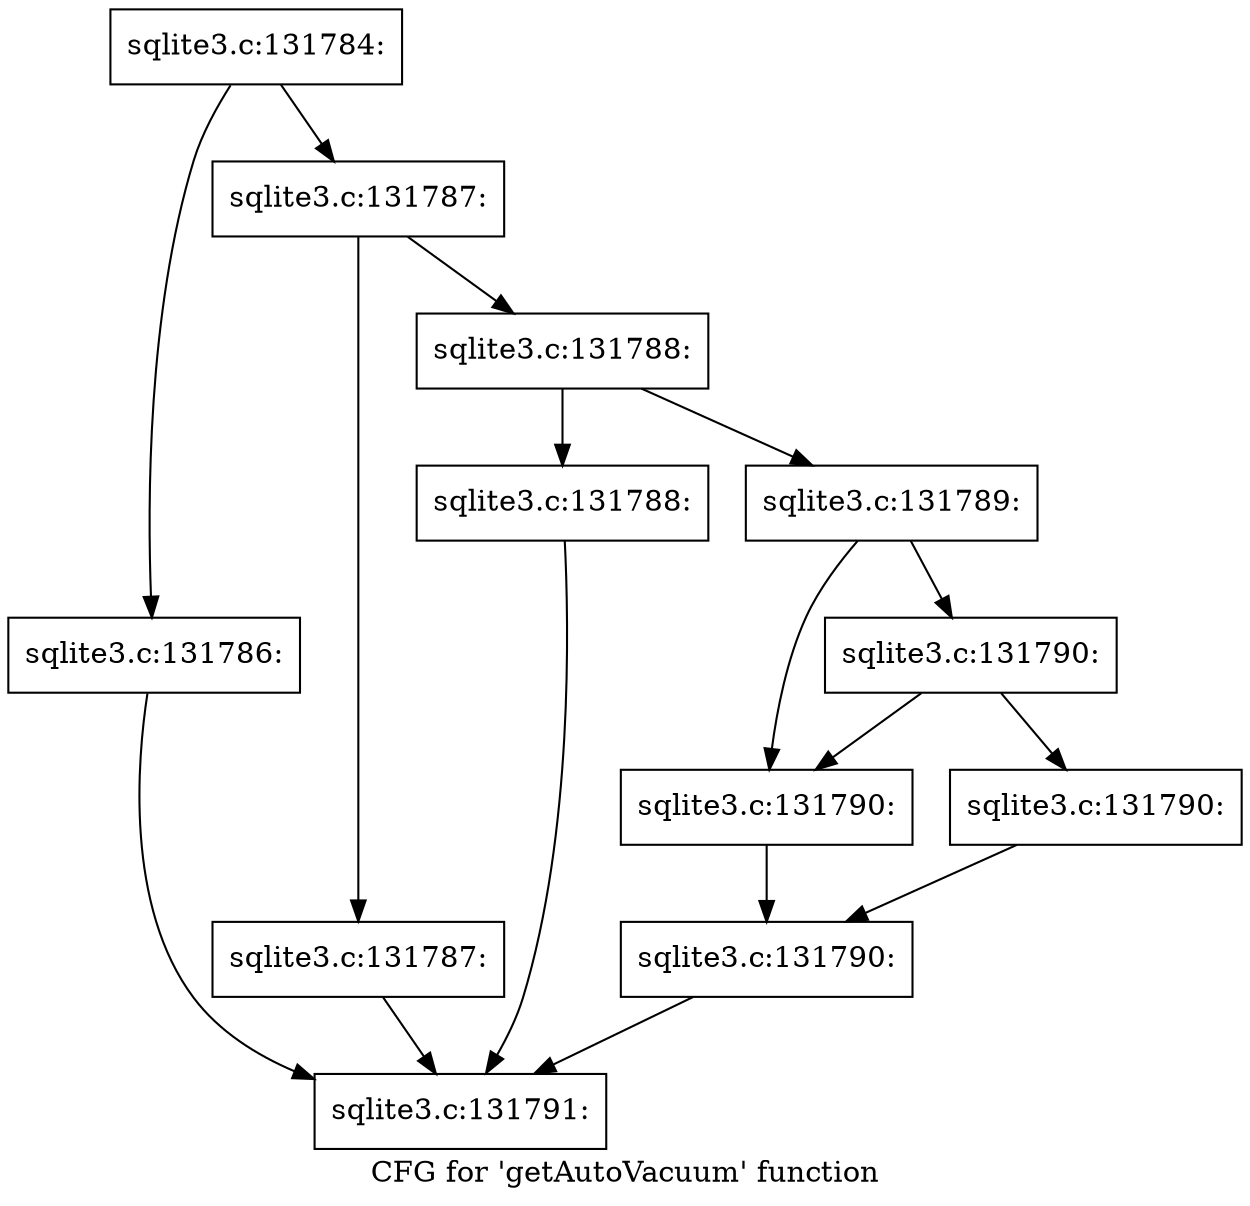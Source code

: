 digraph "CFG for 'getAutoVacuum' function" {
	label="CFG for 'getAutoVacuum' function";

	Node0x55c0fa210900 [shape=record,label="{sqlite3.c:131784:}"];
	Node0x55c0fa210900 -> Node0x55c0fa210c90;
	Node0x55c0fa210900 -> Node0x55c0fa210ce0;
	Node0x55c0fa210c90 [shape=record,label="{sqlite3.c:131786:}"];
	Node0x55c0fa210c90 -> Node0x55c0fa210a80;
	Node0x55c0fa210ce0 [shape=record,label="{sqlite3.c:131787:}"];
	Node0x55c0fa210ce0 -> Node0x55c0fa212170;
	Node0x55c0fa210ce0 -> Node0x55c0fa2121c0;
	Node0x55c0fa212170 [shape=record,label="{sqlite3.c:131787:}"];
	Node0x55c0fa212170 -> Node0x55c0fa210a80;
	Node0x55c0fa2121c0 [shape=record,label="{sqlite3.c:131788:}"];
	Node0x55c0fa2121c0 -> Node0x55c0fa212760;
	Node0x55c0fa2121c0 -> Node0x55c0fa2127b0;
	Node0x55c0fa212760 [shape=record,label="{sqlite3.c:131788:}"];
	Node0x55c0fa212760 -> Node0x55c0fa210a80;
	Node0x55c0fa2127b0 [shape=record,label="{sqlite3.c:131789:}"];
	Node0x55c0fa2127b0 -> Node0x55c0fa2132d0;
	Node0x55c0fa2127b0 -> Node0x55c0fa213230;
	Node0x55c0fa2132d0 [shape=record,label="{sqlite3.c:131790:}"];
	Node0x55c0fa2132d0 -> Node0x55c0fa2131e0;
	Node0x55c0fa2132d0 -> Node0x55c0fa213230;
	Node0x55c0fa2131e0 [shape=record,label="{sqlite3.c:131790:}"];
	Node0x55c0fa2131e0 -> Node0x55c0fa213280;
	Node0x55c0fa213230 [shape=record,label="{sqlite3.c:131790:}"];
	Node0x55c0fa213230 -> Node0x55c0fa213280;
	Node0x55c0fa213280 [shape=record,label="{sqlite3.c:131790:}"];
	Node0x55c0fa213280 -> Node0x55c0fa210a80;
	Node0x55c0fa210a80 [shape=record,label="{sqlite3.c:131791:}"];
}
